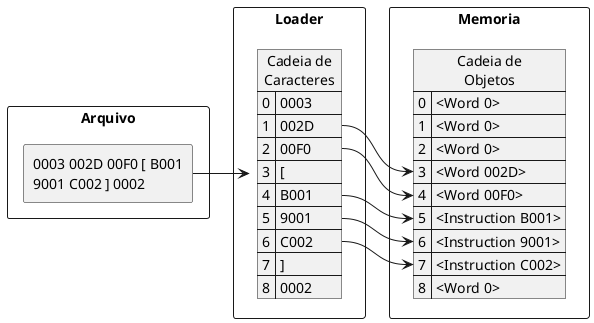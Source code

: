 @startuml loader_sequence

package "Arquivo" as arq <<Rectangle>> {
  rectangle "0003 002D 00F0 [ B001\n9001 C002 ] 0002" as str {
  }
}

package "Loader" as loader <<Rectangle>> {
  map "Cadeia de\nCaracteres" as vect {
    0 => 0003
    1 => 002D
    2 => 00F0
    3 => [
    4 => B001
    5 => 9001
    6 => C002
    7 => ]
    8 => 0002
  }
}

package "Memoria" as mem <<Rectangle>> {
  map "Cadeia de\nObjetos" as vect2 {
    0 => <Word 0>
    1 => <Word 0>
    2 => <Word 0>
    3 => <Word 002D>
    4 => <Word 00F0>
    5 => <Instruction B001>
    6 => <Instruction 9001>
    7 => <Instruction C002>
    8 => <Word 0>
  }
}

str -> vect
vect::1 -> vect2::3
vect::2 -> vect2::4
vect::4 -> vect2::5
vect::5 -> vect2::6
vect::6 -> vect2::7
@enduml